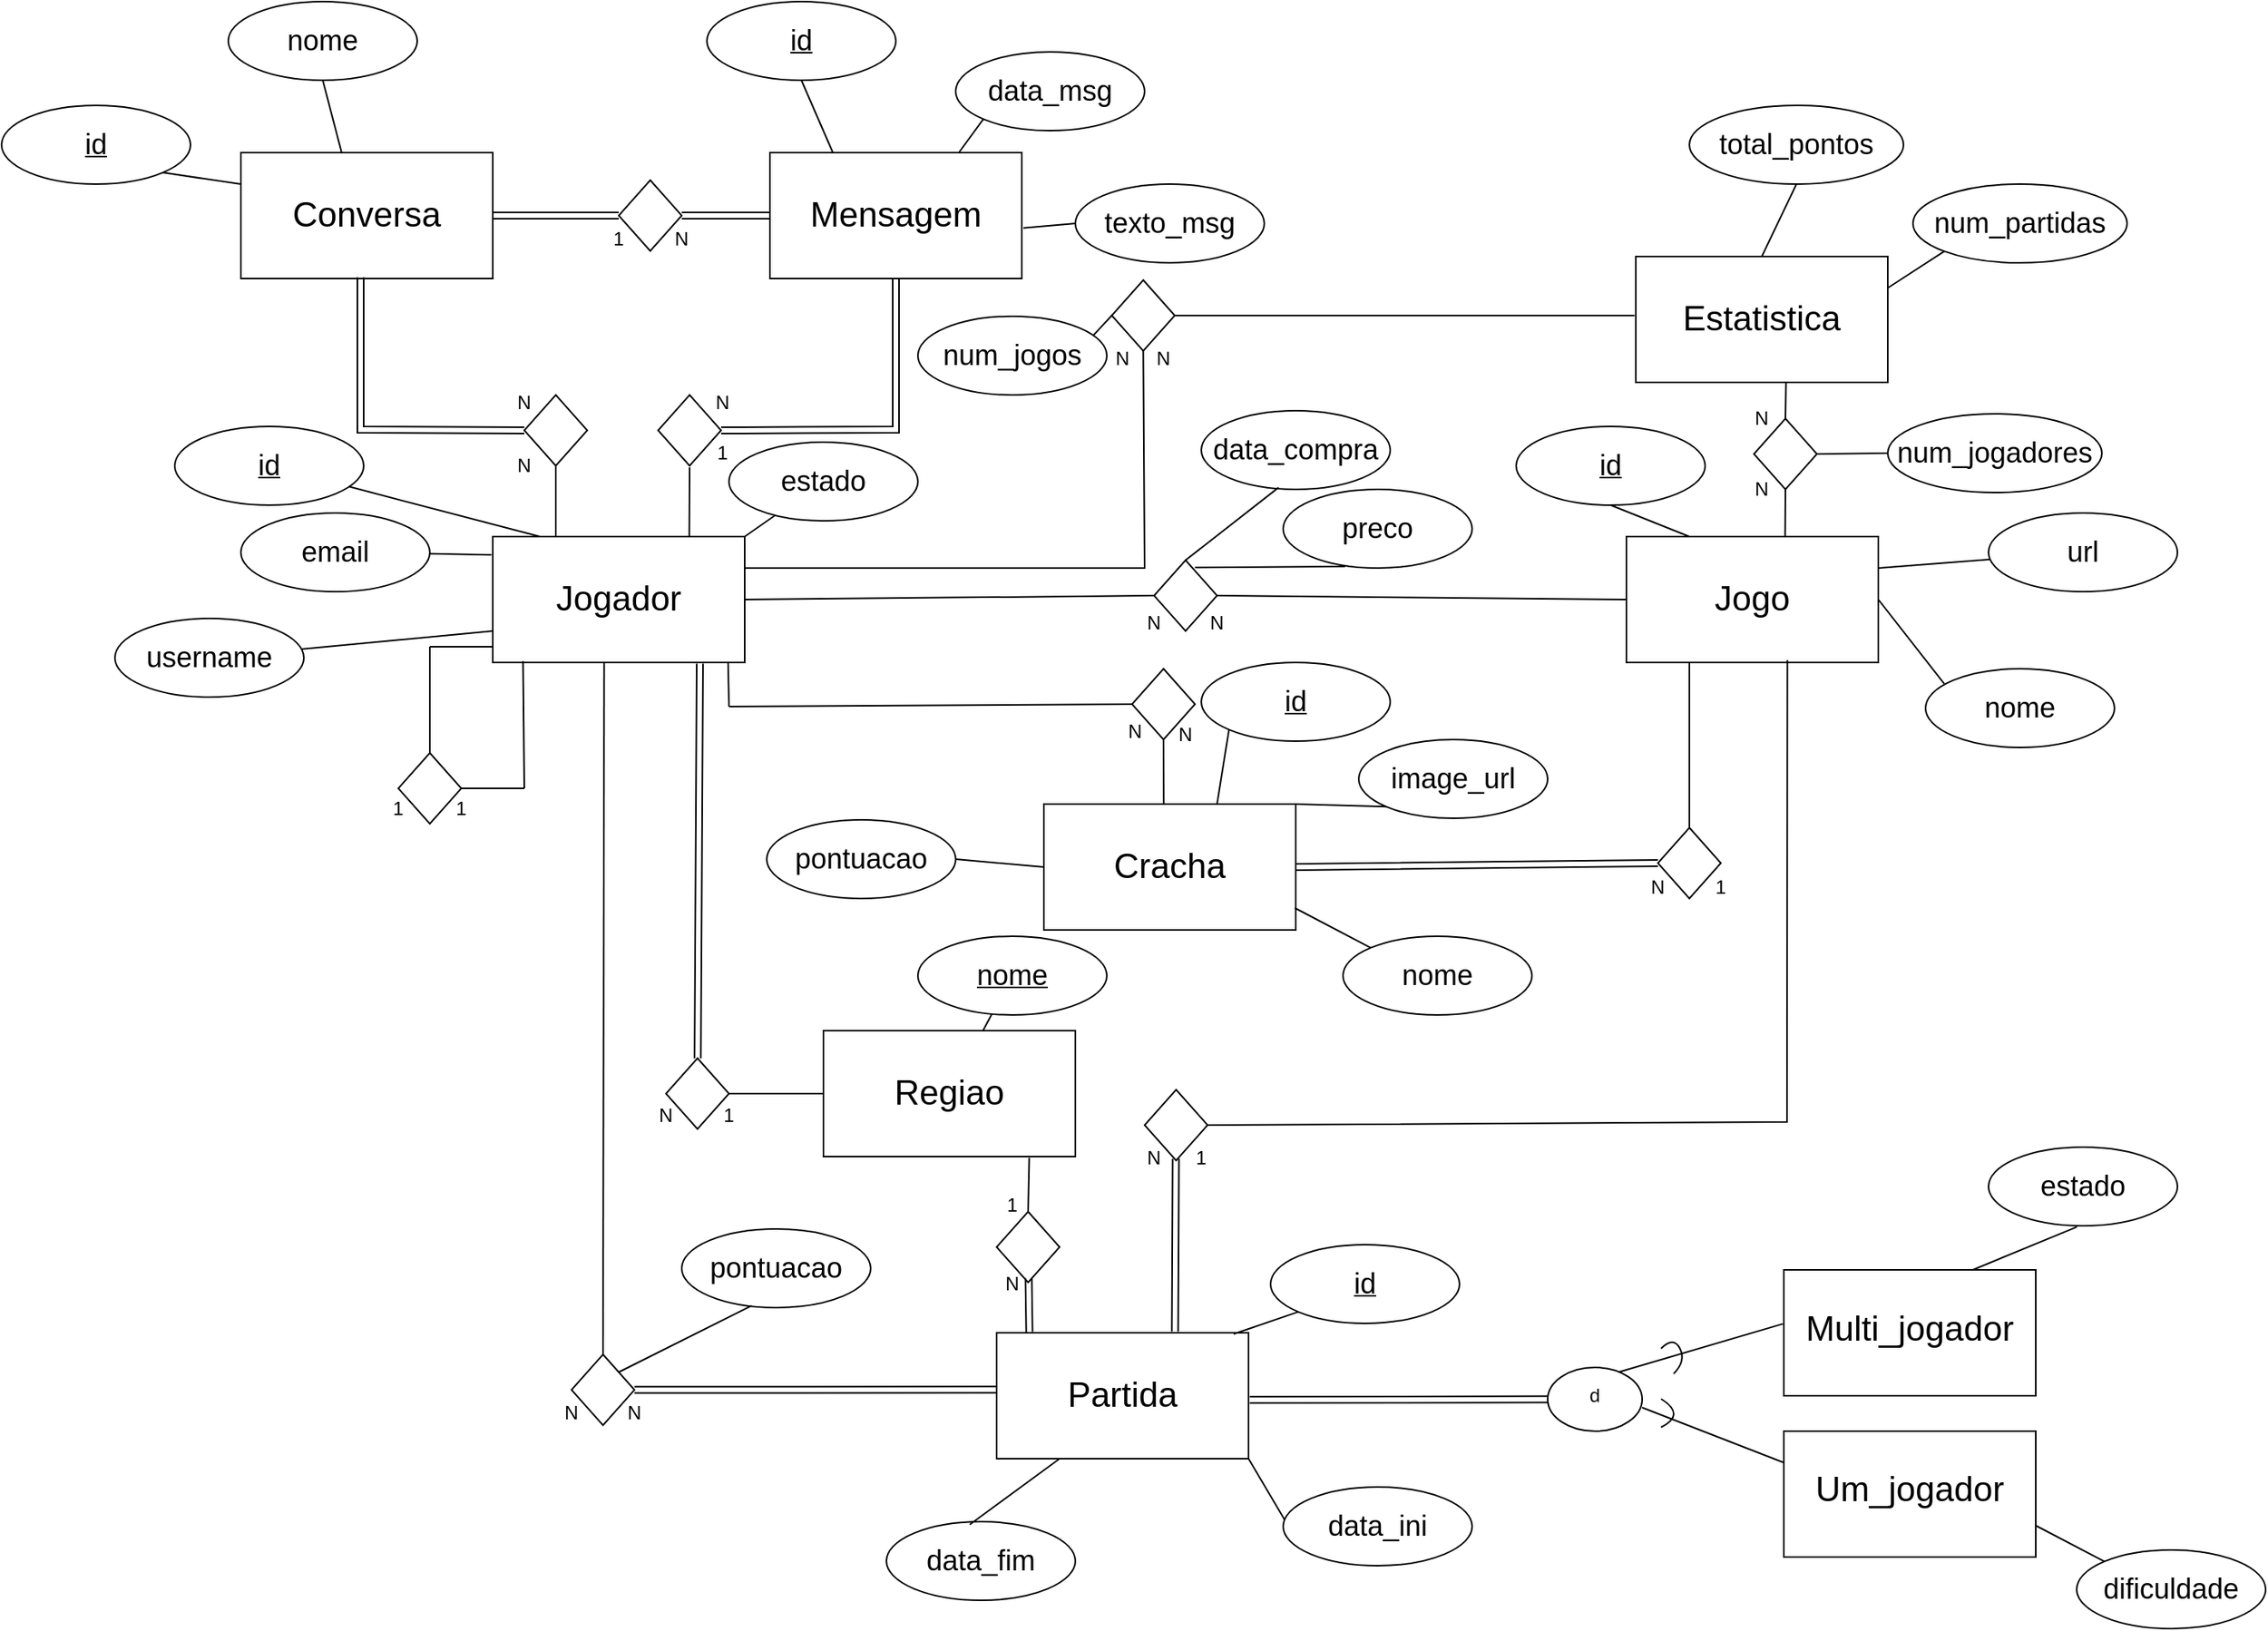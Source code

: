 <mxfile version="21.2.4" type="device">
  <diagram id="R2lEEEUBdFMjLlhIrx00" name="Page-1">
    <mxGraphModel dx="1050" dy="483" grid="1" gridSize="8" guides="1" tooltips="1" connect="1" arrows="1" fold="1" page="1" pageScale="1" pageWidth="4681" pageHeight="3300" math="0" shadow="0" extFonts="Permanent Marker^https://fonts.googleapis.com/css?family=Permanent+Marker">
      <root>
        <mxCell id="0" />
        <mxCell id="1" parent="0" />
        <mxCell id="nNDHWYNQJszgNGWnwx3n-1" value="" style="rounded=0;whiteSpace=wrap;html=1;" parent="1" vertex="1">
          <mxGeometry x="426" y="460" width="160" height="80" as="geometry" />
        </mxCell>
        <mxCell id="nNDHWYNQJszgNGWnwx3n-2" value="&lt;font style=&quot;font-size: 22px;&quot;&gt;Jogador&lt;/font&gt;" style="text;html=1;strokeColor=none;fillColor=none;align=center;verticalAlign=middle;whiteSpace=wrap;rounded=0;" parent="1" vertex="1">
          <mxGeometry x="466" y="480" width="80" height="40" as="geometry" />
        </mxCell>
        <mxCell id="nNDHWYNQJszgNGWnwx3n-3" value="&lt;u&gt;&lt;font style=&quot;font-size: 18px;&quot;&gt;id&lt;/font&gt;&lt;/u&gt;" style="ellipse;whiteSpace=wrap;html=1;" parent="1" vertex="1">
          <mxGeometry x="224" y="390" width="120" height="50" as="geometry" />
        </mxCell>
        <mxCell id="nNDHWYNQJszgNGWnwx3n-4" value="&lt;font style=&quot;font-size: 18px;&quot;&gt;email&lt;/font&gt;" style="ellipse;whiteSpace=wrap;html=1;" parent="1" vertex="1">
          <mxGeometry x="266" y="445" width="120" height="50" as="geometry" />
        </mxCell>
        <mxCell id="nNDHWYNQJszgNGWnwx3n-5" value="&lt;font style=&quot;font-size: 18px;&quot;&gt;username&lt;/font&gt;" style="ellipse;whiteSpace=wrap;html=1;" parent="1" vertex="1">
          <mxGeometry x="186" y="512" width="120" height="50" as="geometry" />
        </mxCell>
        <mxCell id="nNDHWYNQJszgNGWnwx3n-6" value="&lt;span style=&quot;font-size: 18px;&quot;&gt;estado&lt;/span&gt;" style="ellipse;whiteSpace=wrap;html=1;" parent="1" vertex="1">
          <mxGeometry x="576" y="400" width="120" height="50" as="geometry" />
        </mxCell>
        <mxCell id="nNDHWYNQJszgNGWnwx3n-7" value="" style="endArrow=none;html=1;rounded=0;exitX=1;exitY=0;exitDx=0;exitDy=0;" parent="1" source="nNDHWYNQJszgNGWnwx3n-1" target="nNDHWYNQJszgNGWnwx3n-6" edge="1">
          <mxGeometry width="50" height="50" relative="1" as="geometry">
            <mxPoint x="586" y="510" as="sourcePoint" />
            <mxPoint x="636" y="460" as="targetPoint" />
          </mxGeometry>
        </mxCell>
        <mxCell id="nNDHWYNQJszgNGWnwx3n-8" value="" style="endArrow=none;html=1;rounded=0;" parent="1" target="nNDHWYNQJszgNGWnwx3n-3" edge="1">
          <mxGeometry width="50" height="50" relative="1" as="geometry">
            <mxPoint x="456" y="460" as="sourcePoint" />
            <mxPoint x="536" y="420" as="targetPoint" />
          </mxGeometry>
        </mxCell>
        <mxCell id="nNDHWYNQJszgNGWnwx3n-9" value="" style="endArrow=none;html=1;rounded=0;entryX=-0.005;entryY=0.146;entryDx=0;entryDy=0;entryPerimeter=0;" parent="1" source="nNDHWYNQJszgNGWnwx3n-4" target="nNDHWYNQJszgNGWnwx3n-1" edge="1">
          <mxGeometry width="50" height="50" relative="1" as="geometry">
            <mxPoint x="456" y="480" as="sourcePoint" />
            <mxPoint x="506" y="430" as="targetPoint" />
          </mxGeometry>
        </mxCell>
        <mxCell id="nNDHWYNQJszgNGWnwx3n-10" value="" style="endArrow=none;html=1;rounded=0;entryX=0;entryY=0.75;entryDx=0;entryDy=0;" parent="1" source="nNDHWYNQJszgNGWnwx3n-5" target="nNDHWYNQJszgNGWnwx3n-1" edge="1">
          <mxGeometry width="50" height="50" relative="1" as="geometry">
            <mxPoint x="456" y="540" as="sourcePoint" />
            <mxPoint x="506" y="490" as="targetPoint" />
          </mxGeometry>
        </mxCell>
        <mxCell id="nNDHWYNQJszgNGWnwx3n-12" value="" style="rounded=0;whiteSpace=wrap;html=1;" parent="1" vertex="1">
          <mxGeometry x="636" y="774" width="160" height="80" as="geometry" />
        </mxCell>
        <mxCell id="nNDHWYNQJszgNGWnwx3n-13" value="&lt;font style=&quot;font-size: 22px;&quot;&gt;Regiao&lt;/font&gt;" style="text;html=1;strokeColor=none;fillColor=none;align=center;verticalAlign=middle;whiteSpace=wrap;rounded=0;" parent="1" vertex="1">
          <mxGeometry x="676" y="794" width="80" height="40" as="geometry" />
        </mxCell>
        <mxCell id="nNDHWYNQJszgNGWnwx3n-14" value="&lt;u&gt;&lt;font style=&quot;font-size: 18px;&quot;&gt;nome&lt;/font&gt;&lt;/u&gt;" style="ellipse;whiteSpace=wrap;html=1;" parent="1" vertex="1">
          <mxGeometry x="696" y="714" width="120" height="50" as="geometry" />
        </mxCell>
        <mxCell id="nNDHWYNQJszgNGWnwx3n-15" value="" style="endArrow=none;html=1;rounded=0;" parent="1" source="nNDHWYNQJszgNGWnwx3n-12" target="nNDHWYNQJszgNGWnwx3n-14" edge="1">
          <mxGeometry width="50" height="50" relative="1" as="geometry">
            <mxPoint x="596" y="754" as="sourcePoint" />
            <mxPoint x="646" y="704" as="targetPoint" />
          </mxGeometry>
        </mxCell>
        <mxCell id="nNDHWYNQJszgNGWnwx3n-20" value="1" style="text;html=1;strokeColor=none;fillColor=none;align=center;verticalAlign=middle;whiteSpace=wrap;rounded=0;" parent="1" vertex="1">
          <mxGeometry x="336" y="620" width="60" height="25" as="geometry" />
        </mxCell>
        <mxCell id="nNDHWYNQJszgNGWnwx3n-21" value="1" style="text;html=1;strokeColor=none;fillColor=none;align=center;verticalAlign=middle;whiteSpace=wrap;rounded=0;" parent="1" vertex="1">
          <mxGeometry x="376" y="620" width="60" height="25" as="geometry" />
        </mxCell>
        <mxCell id="nNDHWYNQJszgNGWnwx3n-25" value="" style="endArrow=none;html=1;rounded=0;entryX=0.12;entryY=0.989;entryDx=0;entryDy=0;entryPerimeter=0;" parent="1" target="nNDHWYNQJszgNGWnwx3n-1" edge="1">
          <mxGeometry width="50" height="50" relative="1" as="geometry">
            <mxPoint x="446" y="620" as="sourcePoint" />
            <mxPoint x="656" y="590" as="targetPoint" />
          </mxGeometry>
        </mxCell>
        <mxCell id="nNDHWYNQJszgNGWnwx3n-34" value="" style="endArrow=none;html=1;rounded=0;" parent="1" edge="1">
          <mxGeometry width="50" height="50" relative="1" as="geometry">
            <mxPoint x="386" y="530" as="sourcePoint" />
            <mxPoint x="426" y="530" as="targetPoint" />
          </mxGeometry>
        </mxCell>
        <mxCell id="nNDHWYNQJszgNGWnwx3n-35" value="" style="rhombus;whiteSpace=wrap;html=1;" parent="1" vertex="1">
          <mxGeometry x="366" y="597.5" width="40" height="45" as="geometry" />
        </mxCell>
        <mxCell id="nNDHWYNQJszgNGWnwx3n-36" value="" style="endArrow=none;html=1;rounded=0;" parent="1" edge="1">
          <mxGeometry width="50" height="50" relative="1" as="geometry">
            <mxPoint x="406" y="620" as="sourcePoint" />
            <mxPoint x="446" y="620" as="targetPoint" />
          </mxGeometry>
        </mxCell>
        <mxCell id="nNDHWYNQJszgNGWnwx3n-37" value="" style="endArrow=none;html=1;rounded=0;exitX=0.5;exitY=0;exitDx=0;exitDy=0;" parent="1" source="nNDHWYNQJszgNGWnwx3n-35" edge="1">
          <mxGeometry width="50" height="50" relative="1" as="geometry">
            <mxPoint x="406" y="620" as="sourcePoint" />
            <mxPoint x="386" y="530" as="targetPoint" />
          </mxGeometry>
        </mxCell>
        <mxCell id="nNDHWYNQJszgNGWnwx3n-38" value="" style="rhombus;whiteSpace=wrap;html=1;" parent="1" vertex="1">
          <mxGeometry x="536" y="791.5" width="40" height="45" as="geometry" />
        </mxCell>
        <mxCell id="nNDHWYNQJszgNGWnwx3n-40" value="1" style="text;html=1;strokeColor=none;fillColor=none;align=center;verticalAlign=middle;whiteSpace=wrap;rounded=0;" parent="1" vertex="1">
          <mxGeometry x="546" y="815" width="60" height="25" as="geometry" />
        </mxCell>
        <mxCell id="nNDHWYNQJszgNGWnwx3n-41" value="" style="endArrow=none;html=1;rounded=0;entryX=0;entryY=0.5;entryDx=0;entryDy=0;exitX=1;exitY=0.5;exitDx=0;exitDy=0;" parent="1" source="nNDHWYNQJszgNGWnwx3n-38" target="nNDHWYNQJszgNGWnwx3n-12" edge="1">
          <mxGeometry width="50" height="50" relative="1" as="geometry">
            <mxPoint x="526" y="814" as="sourcePoint" />
            <mxPoint x="576" y="764" as="targetPoint" />
          </mxGeometry>
        </mxCell>
        <mxCell id="nNDHWYNQJszgNGWnwx3n-42" value="" style="rounded=0;whiteSpace=wrap;html=1;" parent="1" vertex="1">
          <mxGeometry x="1146" y="460" width="160" height="80" as="geometry" />
        </mxCell>
        <mxCell id="nNDHWYNQJszgNGWnwx3n-43" value="&lt;font style=&quot;font-size: 22px;&quot;&gt;Jogo&lt;/font&gt;" style="text;html=1;strokeColor=none;fillColor=none;align=center;verticalAlign=middle;whiteSpace=wrap;rounded=0;" parent="1" vertex="1">
          <mxGeometry x="1186" y="480" width="80" height="40" as="geometry" />
        </mxCell>
        <mxCell id="nNDHWYNQJszgNGWnwx3n-44" value="" style="rhombus;whiteSpace=wrap;html=1;" parent="1" vertex="1">
          <mxGeometry x="846" y="475" width="40" height="45" as="geometry" />
        </mxCell>
        <mxCell id="nNDHWYNQJszgNGWnwx3n-45" value="" style="endArrow=none;html=1;rounded=0;exitX=1;exitY=0.5;exitDx=0;exitDy=0;entryX=0;entryY=0.5;entryDx=0;entryDy=0;" parent="1" source="nNDHWYNQJszgNGWnwx3n-1" target="nNDHWYNQJszgNGWnwx3n-44" edge="1">
          <mxGeometry width="50" height="50" relative="1" as="geometry">
            <mxPoint x="886" y="560" as="sourcePoint" />
            <mxPoint x="936" y="510" as="targetPoint" />
          </mxGeometry>
        </mxCell>
        <mxCell id="nNDHWYNQJszgNGWnwx3n-46" value="" style="endArrow=none;html=1;rounded=0;entryX=1;entryY=0.5;entryDx=0;entryDy=0;exitX=0;exitY=0.5;exitDx=0;exitDy=0;" parent="1" source="nNDHWYNQJszgNGWnwx3n-42" target="nNDHWYNQJszgNGWnwx3n-44" edge="1">
          <mxGeometry width="50" height="50" relative="1" as="geometry">
            <mxPoint x="886" y="560" as="sourcePoint" />
            <mxPoint x="936" y="510" as="targetPoint" />
          </mxGeometry>
        </mxCell>
        <mxCell id="nNDHWYNQJszgNGWnwx3n-47" value="N" style="text;html=1;strokeColor=none;fillColor=none;align=center;verticalAlign=middle;whiteSpace=wrap;rounded=0;" parent="1" vertex="1">
          <mxGeometry x="816" y="500" width="60" height="30" as="geometry" />
        </mxCell>
        <mxCell id="nNDHWYNQJszgNGWnwx3n-48" value="N" style="text;html=1;strokeColor=none;fillColor=none;align=center;verticalAlign=middle;whiteSpace=wrap;rounded=0;" parent="1" vertex="1">
          <mxGeometry x="856" y="500" width="60" height="30" as="geometry" />
        </mxCell>
        <mxCell id="nNDHWYNQJszgNGWnwx3n-49" value="&lt;u&gt;&lt;font style=&quot;font-size: 18px;&quot;&gt;id&lt;/font&gt;&lt;/u&gt;" style="ellipse;whiteSpace=wrap;html=1;" parent="1" vertex="1">
          <mxGeometry x="1076" y="390" width="120" height="50" as="geometry" />
        </mxCell>
        <mxCell id="nNDHWYNQJszgNGWnwx3n-50" value="&lt;span style=&quot;font-size: 18px;&quot;&gt;url&lt;/span&gt;" style="ellipse;whiteSpace=wrap;html=1;" parent="1" vertex="1">
          <mxGeometry x="1376" y="445" width="120" height="50" as="geometry" />
        </mxCell>
        <mxCell id="nNDHWYNQJszgNGWnwx3n-51" value="&lt;font style=&quot;font-size: 18px;&quot;&gt;nome&lt;/font&gt;" style="ellipse;whiteSpace=wrap;html=1;" parent="1" vertex="1">
          <mxGeometry x="1336" y="544" width="120" height="50" as="geometry" />
        </mxCell>
        <mxCell id="nNDHWYNQJszgNGWnwx3n-53" value="&lt;font style=&quot;font-size: 18px;&quot;&gt;image_url&lt;/font&gt;" style="ellipse;whiteSpace=wrap;html=1;" parent="1" vertex="1">
          <mxGeometry x="976" y="589" width="120" height="50" as="geometry" />
        </mxCell>
        <mxCell id="nNDHWYNQJszgNGWnwx3n-54" value="" style="endArrow=none;html=1;rounded=0;entryX=0.5;entryY=1;entryDx=0;entryDy=0;exitX=0.25;exitY=0;exitDx=0;exitDy=0;" parent="1" source="nNDHWYNQJszgNGWnwx3n-42" target="nNDHWYNQJszgNGWnwx3n-49" edge="1">
          <mxGeometry width="50" height="50" relative="1" as="geometry">
            <mxPoint x="1136" y="530" as="sourcePoint" />
            <mxPoint x="1186" y="480" as="targetPoint" />
          </mxGeometry>
        </mxCell>
        <mxCell id="nNDHWYNQJszgNGWnwx3n-55" value="" style="endArrow=none;html=1;rounded=0;exitX=1;exitY=0.25;exitDx=0;exitDy=0;" parent="1" source="nNDHWYNQJszgNGWnwx3n-42" target="nNDHWYNQJszgNGWnwx3n-50" edge="1">
          <mxGeometry width="50" height="50" relative="1" as="geometry">
            <mxPoint x="1306" y="510" as="sourcePoint" />
            <mxPoint x="1296" y="440" as="targetPoint" />
          </mxGeometry>
        </mxCell>
        <mxCell id="nNDHWYNQJszgNGWnwx3n-56" value="" style="endArrow=none;html=1;rounded=0;entryX=0.099;entryY=0.191;entryDx=0;entryDy=0;exitX=1;exitY=0.5;exitDx=0;exitDy=0;entryPerimeter=0;" parent="1" source="nNDHWYNQJszgNGWnwx3n-42" target="nNDHWYNQJszgNGWnwx3n-51" edge="1">
          <mxGeometry width="50" height="50" relative="1" as="geometry">
            <mxPoint x="1306" y="520" as="sourcePoint" />
            <mxPoint x="1356" y="470" as="targetPoint" />
          </mxGeometry>
        </mxCell>
        <mxCell id="nNDHWYNQJszgNGWnwx3n-59" value="" style="rounded=0;whiteSpace=wrap;html=1;" parent="1" vertex="1">
          <mxGeometry x="776" y="630" width="160" height="80" as="geometry" />
        </mxCell>
        <mxCell id="nNDHWYNQJszgNGWnwx3n-60" value="&lt;font style=&quot;font-size: 22px;&quot;&gt;Cracha&lt;/font&gt;" style="text;html=1;strokeColor=none;fillColor=none;align=center;verticalAlign=middle;whiteSpace=wrap;rounded=0;" parent="1" vertex="1">
          <mxGeometry x="816" y="650" width="80" height="40" as="geometry" />
        </mxCell>
        <mxCell id="nNDHWYNQJszgNGWnwx3n-61" value="&lt;u&gt;&lt;font style=&quot;font-size: 18px;&quot;&gt;id&lt;/font&gt;&lt;/u&gt;" style="ellipse;whiteSpace=wrap;html=1;" parent="1" vertex="1">
          <mxGeometry x="876" y="540" width="120" height="50" as="geometry" />
        </mxCell>
        <mxCell id="nNDHWYNQJszgNGWnwx3n-63" value="&lt;font style=&quot;font-size: 18px;&quot;&gt;nome&lt;/font&gt;" style="ellipse;whiteSpace=wrap;html=1;" parent="1" vertex="1">
          <mxGeometry x="966" y="714" width="120" height="50" as="geometry" />
        </mxCell>
        <mxCell id="nNDHWYNQJszgNGWnwx3n-64" value="" style="endArrow=none;html=1;rounded=0;entryX=0;entryY=1;entryDx=0;entryDy=0;" parent="1" target="nNDHWYNQJszgNGWnwx3n-61" edge="1">
          <mxGeometry width="50" height="50" relative="1" as="geometry">
            <mxPoint x="886" y="630" as="sourcePoint" />
            <mxPoint x="936" y="580" as="targetPoint" />
          </mxGeometry>
        </mxCell>
        <mxCell id="nNDHWYNQJszgNGWnwx3n-66" value="" style="endArrow=none;html=1;rounded=0;exitX=0;exitY=0;exitDx=0;exitDy=0;entryX=0.996;entryY=0.825;entryDx=0;entryDy=0;entryPerimeter=0;" parent="1" source="nNDHWYNQJszgNGWnwx3n-63" target="nNDHWYNQJszgNGWnwx3n-59" edge="1">
          <mxGeometry width="50" height="50" relative="1" as="geometry">
            <mxPoint x="916" y="740" as="sourcePoint" />
            <mxPoint x="966" y="690" as="targetPoint" />
          </mxGeometry>
        </mxCell>
        <mxCell id="nNDHWYNQJszgNGWnwx3n-67" value="" style="rhombus;whiteSpace=wrap;html=1;" parent="1" vertex="1">
          <mxGeometry x="832" y="544" width="40" height="45" as="geometry" />
        </mxCell>
        <mxCell id="nNDHWYNQJszgNGWnwx3n-68" value="N" style="text;html=1;strokeColor=none;fillColor=none;align=center;verticalAlign=middle;whiteSpace=wrap;rounded=0;" parent="1" vertex="1">
          <mxGeometry x="836" y="570.5" width="60" height="30" as="geometry" />
        </mxCell>
        <mxCell id="nNDHWYNQJszgNGWnwx3n-73" value="&lt;font style=&quot;font-size: 18px;&quot;&gt;preco&lt;/font&gt;" style="ellipse;whiteSpace=wrap;html=1;" parent="1" vertex="1">
          <mxGeometry x="928" y="430" width="120" height="50" as="geometry" />
        </mxCell>
        <mxCell id="nNDHWYNQJszgNGWnwx3n-75" value="&lt;font style=&quot;font-size: 18px;&quot;&gt;data_compra&lt;/font&gt;" style="ellipse;whiteSpace=wrap;html=1;" parent="1" vertex="1">
          <mxGeometry x="876" y="380" width="120" height="50" as="geometry" />
        </mxCell>
        <mxCell id="nNDHWYNQJszgNGWnwx3n-79" value="" style="rhombus;whiteSpace=wrap;html=1;" parent="1" vertex="1">
          <mxGeometry x="1166" y="645" width="40" height="45" as="geometry" />
        </mxCell>
        <mxCell id="nNDHWYNQJszgNGWnwx3n-83" value="" style="rounded=0;whiteSpace=wrap;html=1;" parent="1" vertex="1">
          <mxGeometry x="746" y="966" width="160" height="80" as="geometry" />
        </mxCell>
        <mxCell id="nNDHWYNQJszgNGWnwx3n-84" value="&lt;font style=&quot;font-size: 22px;&quot;&gt;Partida&lt;/font&gt;" style="text;html=1;strokeColor=none;fillColor=none;align=center;verticalAlign=middle;whiteSpace=wrap;rounded=0;" parent="1" vertex="1">
          <mxGeometry x="786" y="986" width="80" height="40" as="geometry" />
        </mxCell>
        <mxCell id="nNDHWYNQJszgNGWnwx3n-85" value="" style="rhombus;whiteSpace=wrap;html=1;" parent="1" vertex="1">
          <mxGeometry x="840" y="811.5" width="40" height="45" as="geometry" />
        </mxCell>
        <mxCell id="nNDHWYNQJszgNGWnwx3n-88" value="" style="shape=link;html=1;rounded=0;entryX=0.495;entryY=0.974;entryDx=0;entryDy=0;entryPerimeter=0;exitX=0.708;exitY=-0.009;exitDx=0;exitDy=0;exitPerimeter=0;" parent="1" source="nNDHWYNQJszgNGWnwx3n-83" target="nNDHWYNQJszgNGWnwx3n-85" edge="1">
          <mxGeometry width="100" relative="1" as="geometry">
            <mxPoint x="860" y="960" as="sourcePoint" />
            <mxPoint x="932" y="936" as="targetPoint" />
          </mxGeometry>
        </mxCell>
        <mxCell id="nNDHWYNQJszgNGWnwx3n-89" value="N" style="text;html=1;strokeColor=none;fillColor=none;align=center;verticalAlign=middle;whiteSpace=wrap;rounded=0;" parent="1" vertex="1">
          <mxGeometry x="816" y="840" width="60" height="30" as="geometry" />
        </mxCell>
        <mxCell id="nNDHWYNQJszgNGWnwx3n-91" value="1" style="text;html=1;strokeColor=none;fillColor=none;align=center;verticalAlign=middle;whiteSpace=wrap;rounded=0;" parent="1" vertex="1">
          <mxGeometry x="846" y="840" width="60" height="30" as="geometry" />
        </mxCell>
        <mxCell id="nNDHWYNQJszgNGWnwx3n-92" value="1" style="text;html=1;strokeColor=none;fillColor=none;align=center;verticalAlign=middle;whiteSpace=wrap;rounded=0;" parent="1" vertex="1">
          <mxGeometry x="1176" y="667.5" width="60" height="30" as="geometry" />
        </mxCell>
        <mxCell id="nNDHWYNQJszgNGWnwx3n-93" value="N" style="text;html=1;strokeColor=none;fillColor=none;align=center;verticalAlign=middle;whiteSpace=wrap;rounded=0;" parent="1" vertex="1">
          <mxGeometry x="1136" y="667.5" width="60" height="30" as="geometry" />
        </mxCell>
        <mxCell id="nNDHWYNQJszgNGWnwx3n-94" value="" style="rhombus;whiteSpace=wrap;html=1;" parent="1" vertex="1">
          <mxGeometry x="476" y="979.75" width="40" height="45" as="geometry" />
        </mxCell>
        <mxCell id="nNDHWYNQJszgNGWnwx3n-95" value="N" style="text;html=1;strokeColor=none;fillColor=none;align=center;verticalAlign=middle;whiteSpace=wrap;rounded=0;" parent="1" vertex="1">
          <mxGeometry x="446" y="1002.25" width="60" height="30" as="geometry" />
        </mxCell>
        <mxCell id="nNDHWYNQJszgNGWnwx3n-100" value="" style="endArrow=none;html=1;rounded=0;entryX=0.442;entryY=1.003;entryDx=0;entryDy=0;entryPerimeter=0;exitX=0.5;exitY=0;exitDx=0;exitDy=0;" parent="1" source="nNDHWYNQJszgNGWnwx3n-94" target="nNDHWYNQJszgNGWnwx3n-1" edge="1">
          <mxGeometry width="50" height="50" relative="1" as="geometry">
            <mxPoint x="496" y="960" as="sourcePoint" />
            <mxPoint x="496" y="544" as="targetPoint" />
          </mxGeometry>
        </mxCell>
        <mxCell id="nNDHWYNQJszgNGWnwx3n-101" value="N" style="text;html=1;strokeColor=none;fillColor=none;align=center;verticalAlign=middle;whiteSpace=wrap;rounded=0;" parent="1" vertex="1">
          <mxGeometry x="486" y="1002.25" width="60" height="30" as="geometry" />
        </mxCell>
        <mxCell id="nNDHWYNQJszgNGWnwx3n-102" value="&lt;font style=&quot;font-size: 18px;&quot;&gt;pontuacao&lt;/font&gt;" style="ellipse;whiteSpace=wrap;html=1;" parent="1" vertex="1">
          <mxGeometry x="546" y="900" width="120" height="50" as="geometry" />
        </mxCell>
        <mxCell id="nNDHWYNQJszgNGWnwx3n-105" value="&lt;u&gt;&lt;font style=&quot;font-size: 18px;&quot;&gt;id&lt;/font&gt;&lt;/u&gt;" style="ellipse;whiteSpace=wrap;html=1;" parent="1" vertex="1">
          <mxGeometry x="920" y="910" width="120" height="50" as="geometry" />
        </mxCell>
        <mxCell id="nNDHWYNQJszgNGWnwx3n-107" value="&lt;font style=&quot;font-size: 18px;&quot;&gt;data_ini&lt;/font&gt;" style="ellipse;whiteSpace=wrap;html=1;" parent="1" vertex="1">
          <mxGeometry x="928" y="1064" width="120" height="50" as="geometry" />
        </mxCell>
        <mxCell id="nNDHWYNQJszgNGWnwx3n-108" value="&lt;font style=&quot;font-size: 18px;&quot;&gt;data_fim&lt;/font&gt;" style="ellipse;whiteSpace=wrap;html=1;" parent="1" vertex="1">
          <mxGeometry x="676" y="1086" width="120" height="50" as="geometry" />
        </mxCell>
        <mxCell id="nNDHWYNQJszgNGWnwx3n-115" value="" style="endArrow=none;html=1;rounded=0;entryX=0.934;entryY=0.995;entryDx=0;entryDy=0;entryPerimeter=0;" parent="1" target="nNDHWYNQJszgNGWnwx3n-1" edge="1">
          <mxGeometry width="50" height="50" relative="1" as="geometry">
            <mxPoint x="576" y="568" as="sourcePoint" />
            <mxPoint x="786" y="664" as="targetPoint" />
          </mxGeometry>
        </mxCell>
        <mxCell id="nNDHWYNQJszgNGWnwx3n-116" value="" style="endArrow=none;html=1;rounded=0;entryX=0;entryY=0.5;entryDx=0;entryDy=0;" parent="1" target="nNDHWYNQJszgNGWnwx3n-67" edge="1">
          <mxGeometry width="50" height="50" relative="1" as="geometry">
            <mxPoint x="576" y="568" as="sourcePoint" />
            <mxPoint x="656" y="544" as="targetPoint" />
          </mxGeometry>
        </mxCell>
        <mxCell id="nNDHWYNQJszgNGWnwx3n-120" value="" style="endArrow=none;html=1;rounded=0;entryX=0.5;entryY=0;entryDx=0;entryDy=0;exitX=0.409;exitY=0.976;exitDx=0;exitDy=0;exitPerimeter=0;" parent="1" source="nNDHWYNQJszgNGWnwx3n-75" target="nNDHWYNQJszgNGWnwx3n-44" edge="1">
          <mxGeometry width="50" height="50" relative="1" as="geometry">
            <mxPoint x="912" y="360" as="sourcePoint" />
            <mxPoint x="696" y="597.5" as="targetPoint" />
          </mxGeometry>
        </mxCell>
        <mxCell id="nNDHWYNQJszgNGWnwx3n-122" value="" style="endArrow=none;html=1;rounded=0;exitX=0.328;exitY=0.981;exitDx=0;exitDy=0;entryX=0.651;entryY=0.104;entryDx=0;entryDy=0;entryPerimeter=0;exitPerimeter=0;" parent="1" source="nNDHWYNQJszgNGWnwx3n-73" target="nNDHWYNQJszgNGWnwx3n-44" edge="1">
          <mxGeometry width="50" height="50" relative="1" as="geometry">
            <mxPoint x="720" y="626" as="sourcePoint" />
            <mxPoint x="888" y="464" as="targetPoint" />
          </mxGeometry>
        </mxCell>
        <mxCell id="nNDHWYNQJszgNGWnwx3n-123" value="N" style="text;html=1;strokeColor=none;fillColor=none;align=center;verticalAlign=middle;whiteSpace=wrap;rounded=0;" parent="1" vertex="1">
          <mxGeometry x="802" y="570.5" width="64" height="27" as="geometry" />
        </mxCell>
        <mxCell id="nNDHWYNQJszgNGWnwx3n-124" value="N" style="text;html=1;strokeColor=none;fillColor=none;align=center;verticalAlign=middle;whiteSpace=wrap;rounded=0;" parent="1" vertex="1">
          <mxGeometry x="506" y="815" width="60" height="25" as="geometry" />
        </mxCell>
        <mxCell id="nNDHWYNQJszgNGWnwx3n-127" value="" style="shape=link;html=1;rounded=0;exitX=0.822;exitY=1.009;exitDx=0;exitDy=0;exitPerimeter=0;" parent="1" source="nNDHWYNQJszgNGWnwx3n-1" target="nNDHWYNQJszgNGWnwx3n-38" edge="1">
          <mxGeometry width="100" relative="1" as="geometry">
            <mxPoint x="568" y="712" as="sourcePoint" />
            <mxPoint x="668" y="712" as="targetPoint" />
          </mxGeometry>
        </mxCell>
        <mxCell id="nNDHWYNQJszgNGWnwx3n-131" value="" style="rhombus;whiteSpace=wrap;html=1;" parent="1" vertex="1">
          <mxGeometry x="746" y="889" width="40" height="45" as="geometry" />
        </mxCell>
        <mxCell id="nNDHWYNQJszgNGWnwx3n-132" value="" style="endArrow=none;html=1;rounded=0;exitX=0.5;exitY=0;exitDx=0;exitDy=0;entryX=0.817;entryY=1.01;entryDx=0;entryDy=0;entryPerimeter=0;" parent="1" source="nNDHWYNQJszgNGWnwx3n-131" target="nNDHWYNQJszgNGWnwx3n-12" edge="1">
          <mxGeometry width="50" height="50" relative="1" as="geometry">
            <mxPoint x="776" y="858" as="sourcePoint" />
            <mxPoint x="768" y="856" as="targetPoint" />
          </mxGeometry>
        </mxCell>
        <mxCell id="nNDHWYNQJszgNGWnwx3n-134" value="" style="shape=link;html=1;rounded=0;exitX=0.13;exitY=-0.007;exitDx=0;exitDy=0;exitPerimeter=0;entryX=0.508;entryY=0.942;entryDx=0;entryDy=0;entryPerimeter=0;" parent="1" source="nNDHWYNQJszgNGWnwx3n-83" target="nNDHWYNQJszgNGWnwx3n-131" edge="1">
          <mxGeometry width="100" relative="1" as="geometry">
            <mxPoint x="768" y="920" as="sourcePoint" />
            <mxPoint x="868" y="920" as="targetPoint" />
          </mxGeometry>
        </mxCell>
        <mxCell id="nNDHWYNQJszgNGWnwx3n-135" value="N" style="text;html=1;strokeColor=none;fillColor=none;align=center;verticalAlign=middle;whiteSpace=wrap;rounded=0;" parent="1" vertex="1">
          <mxGeometry x="726" y="920" width="60" height="30" as="geometry" />
        </mxCell>
        <mxCell id="nNDHWYNQJszgNGWnwx3n-136" value="1" style="text;html=1;strokeColor=none;fillColor=none;align=center;verticalAlign=middle;whiteSpace=wrap;rounded=0;" parent="1" vertex="1">
          <mxGeometry x="726" y="870" width="60" height="30" as="geometry" />
        </mxCell>
        <mxCell id="nNDHWYNQJszgNGWnwx3n-137" value="" style="endArrow=none;html=1;rounded=0;entryX=0;entryY=1;entryDx=0;entryDy=0;exitX=0.941;exitY=0.009;exitDx=0;exitDy=0;exitPerimeter=0;" parent="1" source="nNDHWYNQJszgNGWnwx3n-83" target="nNDHWYNQJszgNGWnwx3n-105" edge="1">
          <mxGeometry width="50" height="50" relative="1" as="geometry">
            <mxPoint x="784" y="978" as="sourcePoint" />
            <mxPoint x="834" y="928" as="targetPoint" />
          </mxGeometry>
        </mxCell>
        <mxCell id="nNDHWYNQJszgNGWnwx3n-139" value="" style="endArrow=none;html=1;rounded=0;exitX=1;exitY=1;exitDx=0;exitDy=0;entryX=0.008;entryY=0.417;entryDx=0;entryDy=0;entryPerimeter=0;" parent="1" source="nNDHWYNQJszgNGWnwx3n-83" target="nNDHWYNQJszgNGWnwx3n-107" edge="1">
          <mxGeometry width="50" height="50" relative="1" as="geometry">
            <mxPoint x="944" y="1010" as="sourcePoint" />
            <mxPoint x="994" y="960" as="targetPoint" />
          </mxGeometry>
        </mxCell>
        <mxCell id="nNDHWYNQJszgNGWnwx3n-140" value="" style="endArrow=none;html=1;rounded=0;exitX=0.25;exitY=1;exitDx=0;exitDy=0;entryX=0.441;entryY=0.037;entryDx=0;entryDy=0;entryPerimeter=0;" parent="1" source="nNDHWYNQJszgNGWnwx3n-83" target="nNDHWYNQJszgNGWnwx3n-108" edge="1">
          <mxGeometry width="50" height="50" relative="1" as="geometry">
            <mxPoint x="920" y="1066" as="sourcePoint" />
            <mxPoint x="970" y="1016" as="targetPoint" />
          </mxGeometry>
        </mxCell>
        <mxCell id="nNDHWYNQJszgNGWnwx3n-142" value="" style="ellipse;whiteSpace=wrap;html=1;" parent="1" vertex="1">
          <mxGeometry x="1096" y="988" width="60" height="40.5" as="geometry" />
        </mxCell>
        <mxCell id="nNDHWYNQJszgNGWnwx3n-143" value="" style="shape=link;html=1;rounded=0;exitX=1.005;exitY=0.533;exitDx=0;exitDy=0;exitPerimeter=0;entryX=0;entryY=0.5;entryDx=0;entryDy=0;" parent="1" source="nNDHWYNQJszgNGWnwx3n-83" target="nNDHWYNQJszgNGWnwx3n-142" edge="1">
          <mxGeometry width="100" relative="1" as="geometry">
            <mxPoint x="920" y="1008" as="sourcePoint" />
            <mxPoint x="1020" y="1008" as="targetPoint" />
          </mxGeometry>
        </mxCell>
        <mxCell id="nNDHWYNQJszgNGWnwx3n-144" value="d" style="text;html=1;strokeColor=none;fillColor=none;align=center;verticalAlign=middle;whiteSpace=wrap;rounded=0;" parent="1" vertex="1">
          <mxGeometry x="1096" y="991" width="60" height="30" as="geometry" />
        </mxCell>
        <mxCell id="nNDHWYNQJszgNGWnwx3n-146" value="" style="endArrow=none;html=1;rounded=0;exitX=1;exitY=0.75;exitDx=0;exitDy=0;entryX=0;entryY=0.25;entryDx=0;entryDy=0;" parent="1" source="nNDHWYNQJszgNGWnwx3n-144" target="nNDHWYNQJszgNGWnwx3n-163" edge="1">
          <mxGeometry width="50" height="50" relative="1" as="geometry">
            <mxPoint x="1080" y="978" as="sourcePoint" />
            <mxPoint x="1224" y="1040" as="targetPoint" />
          </mxGeometry>
        </mxCell>
        <mxCell id="nNDHWYNQJszgNGWnwx3n-150" value="" style="endArrow=none;html=1;rounded=0;exitX=0.75;exitY=0;exitDx=0;exitDy=0;entryX=-0.004;entryY=0.429;entryDx=0;entryDy=0;entryPerimeter=0;" parent="1" source="nNDHWYNQJszgNGWnwx3n-144" target="nNDHWYNQJszgNGWnwx3n-160" edge="1">
          <mxGeometry width="50" height="50" relative="1" as="geometry">
            <mxPoint x="1141" y="991" as="sourcePoint" />
            <mxPoint x="1224" y="968" as="targetPoint" />
          </mxGeometry>
        </mxCell>
        <mxCell id="nNDHWYNQJszgNGWnwx3n-156" value="" style="curved=1;endArrow=none;html=1;rounded=0;endFill=0;" parent="1" edge="1">
          <mxGeometry width="50" height="50" relative="1" as="geometry">
            <mxPoint x="1176" y="992" as="sourcePoint" />
            <mxPoint x="1168" y="976" as="targetPoint" />
            <Array as="points">
              <mxPoint x="1184" y="984" />
              <mxPoint x="1176" y="968" />
            </Array>
          </mxGeometry>
        </mxCell>
        <mxCell id="nNDHWYNQJszgNGWnwx3n-157" value="" style="curved=1;endArrow=none;html=1;rounded=0;endFill=0;" parent="1" edge="1">
          <mxGeometry width="50" height="50" relative="1" as="geometry">
            <mxPoint x="1168" y="1026" as="sourcePoint" />
            <mxPoint x="1168" y="1008" as="targetPoint" />
            <Array as="points">
              <mxPoint x="1184" y="1018" />
            </Array>
          </mxGeometry>
        </mxCell>
        <mxCell id="nNDHWYNQJszgNGWnwx3n-160" value="" style="rounded=0;whiteSpace=wrap;html=1;" parent="1" vertex="1">
          <mxGeometry x="1246" y="926" width="160" height="80" as="geometry" />
        </mxCell>
        <mxCell id="nNDHWYNQJszgNGWnwx3n-161" value="&lt;font style=&quot;font-size: 22px;&quot;&gt;Multi_jogador&lt;/font&gt;" style="text;html=1;strokeColor=none;fillColor=none;align=center;verticalAlign=middle;whiteSpace=wrap;rounded=0;" parent="1" vertex="1">
          <mxGeometry x="1286" y="943.5" width="80" height="40" as="geometry" />
        </mxCell>
        <mxCell id="nNDHWYNQJszgNGWnwx3n-163" value="" style="rounded=0;whiteSpace=wrap;html=1;" parent="1" vertex="1">
          <mxGeometry x="1246" y="1028.5" width="160" height="80" as="geometry" />
        </mxCell>
        <mxCell id="nNDHWYNQJszgNGWnwx3n-164" value="&lt;font style=&quot;font-size: 22px;&quot;&gt;Um_jogador&lt;/font&gt;" style="text;html=1;strokeColor=none;fillColor=none;align=center;verticalAlign=middle;whiteSpace=wrap;rounded=0;" parent="1" vertex="1">
          <mxGeometry x="1286" y="1046" width="80" height="40" as="geometry" />
        </mxCell>
        <mxCell id="nNDHWYNQJszgNGWnwx3n-167" value="&lt;font style=&quot;font-size: 18px;&quot;&gt;estado&lt;/font&gt;" style="ellipse;whiteSpace=wrap;html=1;" parent="1" vertex="1">
          <mxGeometry x="1376" y="848" width="120" height="50" as="geometry" />
        </mxCell>
        <mxCell id="nNDHWYNQJszgNGWnwx3n-168" value="" style="endArrow=none;html=1;rounded=0;exitX=0.75;exitY=0;exitDx=0;exitDy=0;entryX=0.468;entryY=1.013;entryDx=0;entryDy=0;entryPerimeter=0;" parent="1" source="nNDHWYNQJszgNGWnwx3n-160" target="nNDHWYNQJszgNGWnwx3n-167" edge="1">
          <mxGeometry width="50" height="50" relative="1" as="geometry">
            <mxPoint x="1416" y="946" as="sourcePoint" />
            <mxPoint x="1466" y="896" as="targetPoint" />
          </mxGeometry>
        </mxCell>
        <mxCell id="nNDHWYNQJszgNGWnwx3n-169" value="&lt;font style=&quot;font-size: 18px;&quot;&gt;dificuldade&lt;/font&gt;" style="ellipse;whiteSpace=wrap;html=1;" parent="1" vertex="1">
          <mxGeometry x="1432" y="1104" width="120" height="50" as="geometry" />
        </mxCell>
        <mxCell id="nNDHWYNQJszgNGWnwx3n-170" value="" style="endArrow=none;html=1;rounded=0;exitX=1;exitY=0.75;exitDx=0;exitDy=0;entryX=0;entryY=0;entryDx=0;entryDy=0;" parent="1" source="nNDHWYNQJszgNGWnwx3n-163" target="nNDHWYNQJszgNGWnwx3n-169" edge="1">
          <mxGeometry width="50" height="50" relative="1" as="geometry">
            <mxPoint x="1288" y="954" as="sourcePoint" />
            <mxPoint x="1338" y="904" as="targetPoint" />
          </mxGeometry>
        </mxCell>
        <mxCell id="nNDHWYNQJszgNGWnwx3n-171" value="" style="rhombus;whiteSpace=wrap;html=1;" parent="1" vertex="1">
          <mxGeometry x="819.14" y="297" width="40" height="45" as="geometry" />
        </mxCell>
        <mxCell id="nNDHWYNQJszgNGWnwx3n-172" value="N" style="text;html=1;strokeColor=none;fillColor=none;align=center;verticalAlign=middle;whiteSpace=wrap;rounded=0;" parent="1" vertex="1">
          <mxGeometry x="822" y="332" width="60" height="30" as="geometry" />
        </mxCell>
        <mxCell id="nNDHWYNQJszgNGWnwx3n-175" value="N" style="text;html=1;strokeColor=none;fillColor=none;align=center;verticalAlign=middle;whiteSpace=wrap;rounded=0;" parent="1" vertex="1">
          <mxGeometry x="796" y="332" width="60" height="30" as="geometry" />
        </mxCell>
        <mxCell id="nNDHWYNQJszgNGWnwx3n-177" value="&lt;font style=&quot;font-size: 18px;&quot;&gt;num_jogos&lt;/font&gt;" style="ellipse;whiteSpace=wrap;html=1;" parent="1" vertex="1">
          <mxGeometry x="696" y="320" width="120" height="50" as="geometry" />
        </mxCell>
        <mxCell id="nNDHWYNQJszgNGWnwx3n-178" value="" style="endArrow=none;html=1;rounded=0;entryX=0;entryY=0.5;entryDx=0;entryDy=0;exitX=0.927;exitY=0.246;exitDx=0;exitDy=0;exitPerimeter=0;" parent="1" source="nNDHWYNQJszgNGWnwx3n-177" target="nNDHWYNQJszgNGWnwx3n-171" edge="1">
          <mxGeometry width="50" height="50" relative="1" as="geometry">
            <mxPoint x="812.86" y="331.1" as="sourcePoint" />
            <mxPoint x="909.14" y="322.5" as="targetPoint" />
          </mxGeometry>
        </mxCell>
        <mxCell id="nNDHWYNQJszgNGWnwx3n-180" value="" style="rounded=0;whiteSpace=wrap;html=1;" parent="1" vertex="1">
          <mxGeometry x="266" y="216" width="160" height="80" as="geometry" />
        </mxCell>
        <mxCell id="nNDHWYNQJszgNGWnwx3n-181" value="&lt;font style=&quot;font-size: 22px;&quot;&gt;Conversa&lt;/font&gt;" style="text;html=1;strokeColor=none;fillColor=none;align=center;verticalAlign=middle;whiteSpace=wrap;rounded=0;" parent="1" vertex="1">
          <mxGeometry x="306" y="236" width="80" height="40" as="geometry" />
        </mxCell>
        <mxCell id="nNDHWYNQJszgNGWnwx3n-183" value="" style="rhombus;whiteSpace=wrap;html=1;" parent="1" vertex="1">
          <mxGeometry x="446" y="370" width="40" height="45" as="geometry" />
        </mxCell>
        <mxCell id="nNDHWYNQJszgNGWnwx3n-184" value="N" style="text;html=1;strokeColor=none;fillColor=none;align=center;verticalAlign=middle;whiteSpace=wrap;rounded=0;" parent="1" vertex="1">
          <mxGeometry x="416" y="400" width="60" height="30" as="geometry" />
        </mxCell>
        <mxCell id="nNDHWYNQJszgNGWnwx3n-185" value="N" style="text;html=1;strokeColor=none;fillColor=none;align=center;verticalAlign=middle;whiteSpace=wrap;rounded=0;" parent="1" vertex="1">
          <mxGeometry x="416" y="360" width="60" height="30" as="geometry" />
        </mxCell>
        <mxCell id="nNDHWYNQJszgNGWnwx3n-189" value="" style="endArrow=none;html=1;rounded=0;entryX=0.5;entryY=1;entryDx=0;entryDy=0;exitX=0.25;exitY=0;exitDx=0;exitDy=0;" parent="1" source="nNDHWYNQJszgNGWnwx3n-1" target="nNDHWYNQJszgNGWnwx3n-183" edge="1">
          <mxGeometry width="50" height="50" relative="1" as="geometry">
            <mxPoint x="504" y="474" as="sourcePoint" />
            <mxPoint x="554" y="424" as="targetPoint" />
          </mxGeometry>
        </mxCell>
        <mxCell id="nNDHWYNQJszgNGWnwx3n-190" value="" style="rounded=0;whiteSpace=wrap;html=1;" parent="1" vertex="1">
          <mxGeometry x="602" y="216" width="160" height="80" as="geometry" />
        </mxCell>
        <mxCell id="nNDHWYNQJszgNGWnwx3n-191" value="&lt;font style=&quot;font-size: 22px;&quot;&gt;Mensagem&lt;/font&gt;" style="text;html=1;strokeColor=none;fillColor=none;align=center;verticalAlign=middle;whiteSpace=wrap;rounded=0;" parent="1" vertex="1">
          <mxGeometry x="642" y="236" width="80" height="40" as="geometry" />
        </mxCell>
        <mxCell id="nNDHWYNQJszgNGWnwx3n-192" value="" style="rhombus;whiteSpace=wrap;html=1;" parent="1" vertex="1">
          <mxGeometry x="506" y="233.5" width="40" height="45" as="geometry" />
        </mxCell>
        <mxCell id="nNDHWYNQJszgNGWnwx3n-202" value="1" style="text;html=1;strokeColor=none;fillColor=none;align=center;verticalAlign=middle;whiteSpace=wrap;rounded=0;" parent="1" vertex="1">
          <mxGeometry x="476" y="256" width="60" height="30" as="geometry" />
        </mxCell>
        <mxCell id="nNDHWYNQJszgNGWnwx3n-203" value="N" style="text;html=1;strokeColor=none;fillColor=none;align=center;verticalAlign=middle;whiteSpace=wrap;rounded=0;" parent="1" vertex="1">
          <mxGeometry x="516" y="256" width="60" height="30" as="geometry" />
        </mxCell>
        <mxCell id="nNDHWYNQJszgNGWnwx3n-205" value="" style="endArrow=none;html=1;rounded=0;exitX=0.78;exitY=0.006;exitDx=0;exitDy=0;exitPerimeter=0;" parent="1" source="nNDHWYNQJszgNGWnwx3n-1" edge="1">
          <mxGeometry width="50" height="50" relative="1" as="geometry">
            <mxPoint x="552" y="456" as="sourcePoint" />
            <mxPoint x="551" y="416" as="targetPoint" />
          </mxGeometry>
        </mxCell>
        <mxCell id="nNDHWYNQJszgNGWnwx3n-206" value="" style="rhombus;whiteSpace=wrap;html=1;" parent="1" vertex="1">
          <mxGeometry x="531" y="370" width="40" height="45" as="geometry" />
        </mxCell>
        <mxCell id="nNDHWYNQJszgNGWnwx3n-207" value="N" style="text;html=1;strokeColor=none;fillColor=none;align=center;verticalAlign=middle;whiteSpace=wrap;rounded=0;" parent="1" vertex="1">
          <mxGeometry x="542" y="360" width="60" height="30" as="geometry" />
        </mxCell>
        <mxCell id="nNDHWYNQJszgNGWnwx3n-217" value="" style="shape=link;html=1;rounded=0;exitX=1;exitY=0.5;exitDx=0;exitDy=0;entryX=0;entryY=0.5;entryDx=0;entryDy=0;" parent="1" source="nNDHWYNQJszgNGWnwx3n-192" target="nNDHWYNQJszgNGWnwx3n-190" edge="1">
          <mxGeometry width="100" relative="1" as="geometry">
            <mxPoint x="568" y="400" as="sourcePoint" />
            <mxPoint x="668" y="400" as="targetPoint" />
          </mxGeometry>
        </mxCell>
        <mxCell id="nNDHWYNQJszgNGWnwx3n-224" value="" style="shape=link;html=1;rounded=0;edgeStyle=orthogonalEdgeStyle;entryX=0.5;entryY=1;entryDx=0;entryDy=0;exitX=1;exitY=0.5;exitDx=0;exitDy=0;" parent="1" source="nNDHWYNQJszgNGWnwx3n-206" target="nNDHWYNQJszgNGWnwx3n-190" edge="1">
          <mxGeometry width="100" relative="1" as="geometry">
            <mxPoint x="576" y="392" as="sourcePoint" />
            <mxPoint x="684" y="360" as="targetPoint" />
            <Array as="points">
              <mxPoint x="584" y="392" />
              <mxPoint x="682" y="392" />
            </Array>
          </mxGeometry>
        </mxCell>
        <mxCell id="nNDHWYNQJszgNGWnwx3n-225" value="1" style="text;html=1;strokeColor=none;fillColor=none;align=center;verticalAlign=middle;whiteSpace=wrap;rounded=0;" parent="1" vertex="1">
          <mxGeometry x="542" y="392" width="60" height="30" as="geometry" />
        </mxCell>
        <mxCell id="nNDHWYNQJszgNGWnwx3n-226" value="&lt;u&gt;&lt;font style=&quot;font-size: 18px;&quot;&gt;id&lt;/font&gt;&lt;/u&gt;" style="ellipse;whiteSpace=wrap;html=1;" parent="1" vertex="1">
          <mxGeometry x="114" y="186" width="120" height="50" as="geometry" />
        </mxCell>
        <mxCell id="nNDHWYNQJszgNGWnwx3n-227" value="&lt;span style=&quot;font-size: 18px;&quot;&gt;nome&lt;/span&gt;" style="ellipse;whiteSpace=wrap;html=1;" parent="1" vertex="1">
          <mxGeometry x="258" y="120" width="120" height="50" as="geometry" />
        </mxCell>
        <mxCell id="nNDHWYNQJszgNGWnwx3n-228" value="" style="endArrow=none;html=1;rounded=0;exitX=1;exitY=1;exitDx=0;exitDy=0;entryX=0;entryY=0.25;entryDx=0;entryDy=0;" parent="1" source="nNDHWYNQJszgNGWnwx3n-226" target="nNDHWYNQJszgNGWnwx3n-180" edge="1">
          <mxGeometry width="50" height="50" relative="1" as="geometry">
            <mxPoint x="402" y="314" as="sourcePoint" />
            <mxPoint x="452" y="264" as="targetPoint" />
          </mxGeometry>
        </mxCell>
        <mxCell id="nNDHWYNQJszgNGWnwx3n-229" value="" style="endArrow=none;html=1;rounded=0;entryX=0.5;entryY=1;entryDx=0;entryDy=0;" parent="1" target="nNDHWYNQJszgNGWnwx3n-227" edge="1">
          <mxGeometry width="50" height="50" relative="1" as="geometry">
            <mxPoint x="330" y="216" as="sourcePoint" />
            <mxPoint x="396" y="216" as="targetPoint" />
          </mxGeometry>
        </mxCell>
        <mxCell id="nNDHWYNQJszgNGWnwx3n-230" value="&lt;span style=&quot;font-size: 18px;&quot;&gt;&lt;u style=&quot;&quot;&gt;id&lt;/u&gt;&lt;/span&gt;" style="ellipse;whiteSpace=wrap;html=1;" parent="1" vertex="1">
          <mxGeometry x="562" y="120" width="120" height="50" as="geometry" />
        </mxCell>
        <mxCell id="nNDHWYNQJszgNGWnwx3n-232" value="&lt;span style=&quot;font-size: 18px;&quot;&gt;data_msg&lt;/span&gt;" style="ellipse;whiteSpace=wrap;html=1;" parent="1" vertex="1">
          <mxGeometry x="720" y="152" width="120" height="50" as="geometry" />
        </mxCell>
        <mxCell id="nNDHWYNQJszgNGWnwx3n-233" value="&lt;span style=&quot;font-size: 18px;&quot;&gt;texto_msg&lt;/span&gt;" style="ellipse;whiteSpace=wrap;html=1;" parent="1" vertex="1">
          <mxGeometry x="796" y="236" width="120" height="50" as="geometry" />
        </mxCell>
        <mxCell id="nNDHWYNQJszgNGWnwx3n-234" value="" style="endArrow=none;html=1;rounded=0;exitX=0.5;exitY=1;exitDx=0;exitDy=0;entryX=0.25;entryY=0;entryDx=0;entryDy=0;" parent="1" source="nNDHWYNQJszgNGWnwx3n-230" target="nNDHWYNQJszgNGWnwx3n-190" edge="1">
          <mxGeometry width="50" height="50" relative="1" as="geometry">
            <mxPoint x="672" y="314" as="sourcePoint" />
            <mxPoint x="722" y="264" as="targetPoint" />
          </mxGeometry>
        </mxCell>
        <mxCell id="nNDHWYNQJszgNGWnwx3n-236" value="" style="endArrow=none;html=1;rounded=0;entryX=0;entryY=1;entryDx=0;entryDy=0;exitX=0.75;exitY=0;exitDx=0;exitDy=0;" parent="1" source="nNDHWYNQJszgNGWnwx3n-190" target="nNDHWYNQJszgNGWnwx3n-232" edge="1">
          <mxGeometry width="50" height="50" relative="1" as="geometry">
            <mxPoint x="712" y="274" as="sourcePoint" />
            <mxPoint x="762" y="224" as="targetPoint" />
          </mxGeometry>
        </mxCell>
        <mxCell id="nNDHWYNQJszgNGWnwx3n-237" value="" style="endArrow=none;html=1;rounded=0;entryX=0;entryY=0.5;entryDx=0;entryDy=0;exitX=1.006;exitY=0.598;exitDx=0;exitDy=0;exitPerimeter=0;" parent="1" source="nNDHWYNQJszgNGWnwx3n-190" target="nNDHWYNQJszgNGWnwx3n-233" edge="1">
          <mxGeometry width="50" height="50" relative="1" as="geometry">
            <mxPoint x="712" y="298" as="sourcePoint" />
            <mxPoint x="762" y="248" as="targetPoint" />
          </mxGeometry>
        </mxCell>
        <mxCell id="nNDHWYNQJszgNGWnwx3n-240" value="" style="endArrow=none;html=1;rounded=0;entryX=0;entryY=1;entryDx=0;entryDy=0;exitX=1;exitY=0;exitDx=0;exitDy=0;" parent="1" source="nNDHWYNQJszgNGWnwx3n-59" target="nNDHWYNQJszgNGWnwx3n-53" edge="1">
          <mxGeometry width="50" height="50" relative="1" as="geometry">
            <mxPoint x="872" y="650" as="sourcePoint" />
            <mxPoint x="922" y="600" as="targetPoint" />
          </mxGeometry>
        </mxCell>
        <mxCell id="nNDHWYNQJszgNGWnwx3n-241" value="&lt;font style=&quot;font-size: 18px;&quot;&gt;pontuacao&lt;/font&gt;" style="ellipse;whiteSpace=wrap;html=1;" parent="1" vertex="1">
          <mxGeometry x="600" y="640" width="120" height="50" as="geometry" />
        </mxCell>
        <mxCell id="nNDHWYNQJszgNGWnwx3n-242" value="" style="endArrow=none;html=1;rounded=0;entryX=1;entryY=0.5;entryDx=0;entryDy=0;exitX=0;exitY=0.5;exitDx=0;exitDy=0;" parent="1" source="nNDHWYNQJszgNGWnwx3n-59" target="nNDHWYNQJszgNGWnwx3n-241" edge="1">
          <mxGeometry width="50" height="50" relative="1" as="geometry">
            <mxPoint x="872" y="650" as="sourcePoint" />
            <mxPoint x="922" y="600" as="targetPoint" />
          </mxGeometry>
        </mxCell>
        <mxCell id="nNDHWYNQJszgNGWnwx3n-244" value="" style="shape=link;html=1;rounded=0;exitX=1;exitY=0.5;exitDx=0;exitDy=0;entryX=0;entryY=0.5;entryDx=0;entryDy=0;" parent="1" source="nNDHWYNQJszgNGWnwx3n-59" target="nNDHWYNQJszgNGWnwx3n-79" edge="1">
          <mxGeometry width="100" relative="1" as="geometry">
            <mxPoint x="1072" y="600" as="sourcePoint" />
            <mxPoint x="1172" y="600" as="targetPoint" />
          </mxGeometry>
        </mxCell>
        <mxCell id="nNDHWYNQJszgNGWnwx3n-245" value="" style="endArrow=none;html=1;rounded=0;entryX=0.25;entryY=1;entryDx=0;entryDy=0;exitX=0.5;exitY=0;exitDx=0;exitDy=0;" parent="1" source="nNDHWYNQJszgNGWnwx3n-79" target="nNDHWYNQJszgNGWnwx3n-42" edge="1">
          <mxGeometry width="50" height="50" relative="1" as="geometry">
            <mxPoint x="984" y="770" as="sourcePoint" />
            <mxPoint x="1034" y="720" as="targetPoint" />
          </mxGeometry>
        </mxCell>
        <mxCell id="nNDHWYNQJszgNGWnwx3n-246" value="" style="endArrow=none;html=1;rounded=0;exitX=1;exitY=0.5;exitDx=0;exitDy=0;entryX=0.639;entryY=0.981;entryDx=0;entryDy=0;entryPerimeter=0;" parent="1" source="nNDHWYNQJszgNGWnwx3n-85" target="nNDHWYNQJszgNGWnwx3n-42" edge="1">
          <mxGeometry width="50" height="50" relative="1" as="geometry">
            <mxPoint x="1032" y="770" as="sourcePoint" />
            <mxPoint x="1352" y="728" as="targetPoint" />
            <Array as="points">
              <mxPoint x="1248" y="832" />
            </Array>
          </mxGeometry>
        </mxCell>
        <mxCell id="nNDHWYNQJszgNGWnwx3n-251" value="" style="endArrow=none;html=1;rounded=0;exitX=1;exitY=0.25;exitDx=0;exitDy=0;entryX=0.5;entryY=1;entryDx=0;entryDy=0;" parent="1" source="nNDHWYNQJszgNGWnwx3n-1" target="nNDHWYNQJszgNGWnwx3n-171" edge="1">
          <mxGeometry width="50" height="50" relative="1" as="geometry">
            <mxPoint x="728" y="514" as="sourcePoint" />
            <mxPoint x="840" y="400" as="targetPoint" />
            <Array as="points">
              <mxPoint x="840" y="480" />
            </Array>
          </mxGeometry>
        </mxCell>
        <mxCell id="nNDHWYNQJszgNGWnwx3n-254" value="" style="rounded=0;whiteSpace=wrap;html=1;" parent="1" vertex="1">
          <mxGeometry x="1152" y="282" width="160" height="80" as="geometry" />
        </mxCell>
        <mxCell id="nNDHWYNQJszgNGWnwx3n-255" value="&lt;font style=&quot;font-size: 22px;&quot;&gt;Estatistica&lt;/font&gt;" style="text;html=1;strokeColor=none;fillColor=none;align=center;verticalAlign=middle;whiteSpace=wrap;rounded=0;" parent="1" vertex="1">
          <mxGeometry x="1192" y="302" width="80" height="40" as="geometry" />
        </mxCell>
        <mxCell id="nNDHWYNQJszgNGWnwx3n-258" value="" style="rhombus;whiteSpace=wrap;html=1;" parent="1" vertex="1">
          <mxGeometry x="1227" y="385" width="40" height="45" as="geometry" />
        </mxCell>
        <mxCell id="nNDHWYNQJszgNGWnwx3n-259" value="N" style="text;html=1;strokeColor=none;fillColor=none;align=center;verticalAlign=middle;whiteSpace=wrap;rounded=0;" parent="1" vertex="1">
          <mxGeometry x="1202" y="415" width="60" height="30" as="geometry" />
        </mxCell>
        <mxCell id="nNDHWYNQJszgNGWnwx3n-260" value="N" style="text;html=1;strokeColor=none;fillColor=none;align=center;verticalAlign=middle;whiteSpace=wrap;rounded=0;" parent="1" vertex="1">
          <mxGeometry x="1202" y="370" width="60" height="30" as="geometry" />
        </mxCell>
        <mxCell id="nNDHWYNQJszgNGWnwx3n-261" value="" style="endArrow=none;html=1;rounded=0;entryX=0.5;entryY=1;entryDx=0;entryDy=0;exitX=0.63;exitY=0.003;exitDx=0;exitDy=0;exitPerimeter=0;" parent="1" source="nNDHWYNQJszgNGWnwx3n-42" target="nNDHWYNQJszgNGWnwx3n-258" edge="1">
          <mxGeometry width="50" height="50" relative="1" as="geometry">
            <mxPoint x="1248" y="456" as="sourcePoint" />
            <mxPoint x="1248" y="432" as="targetPoint" />
          </mxGeometry>
        </mxCell>
        <mxCell id="nNDHWYNQJszgNGWnwx3n-262" value="" style="endArrow=none;html=1;rounded=0;entryX=0.596;entryY=0.999;entryDx=0;entryDy=0;entryPerimeter=0;exitX=0.5;exitY=0;exitDx=0;exitDy=0;" parent="1" source="nNDHWYNQJszgNGWnwx3n-258" target="nNDHWYNQJszgNGWnwx3n-254" edge="1">
          <mxGeometry width="50" height="50" relative="1" as="geometry">
            <mxPoint x="1247" y="384" as="sourcePoint" />
            <mxPoint x="1338" y="384" as="targetPoint" />
          </mxGeometry>
        </mxCell>
        <mxCell id="nNDHWYNQJszgNGWnwx3n-263" value="&lt;span style=&quot;font-size: 18px;&quot;&gt;num_jogadores&lt;/span&gt;" style="ellipse;whiteSpace=wrap;html=1;" parent="1" vertex="1">
          <mxGeometry x="1312" y="382" width="136" height="50" as="geometry" />
        </mxCell>
        <mxCell id="nNDHWYNQJszgNGWnwx3n-264" value="" style="endArrow=none;html=1;rounded=0;entryX=0;entryY=0.5;entryDx=0;entryDy=0;exitX=1;exitY=0.5;exitDx=0;exitDy=0;" parent="1" source="nNDHWYNQJszgNGWnwx3n-258" target="nNDHWYNQJszgNGWnwx3n-263" edge="1">
          <mxGeometry width="50" height="50" relative="1" as="geometry">
            <mxPoint x="1216" y="434" as="sourcePoint" />
            <mxPoint x="1266" y="384" as="targetPoint" />
          </mxGeometry>
        </mxCell>
        <mxCell id="nNDHWYNQJszgNGWnwx3n-265" value="" style="endArrow=none;html=1;rounded=0;exitX=-0.005;exitY=0.468;exitDx=0;exitDy=0;entryX=1;entryY=0.5;entryDx=0;entryDy=0;exitPerimeter=0;" parent="1" source="nNDHWYNQJszgNGWnwx3n-254" target="nNDHWYNQJszgNGWnwx3n-171" edge="1">
          <mxGeometry width="50" height="50" relative="1" as="geometry">
            <mxPoint x="1032" y="466" as="sourcePoint" />
            <mxPoint x="864" y="320" as="targetPoint" />
          </mxGeometry>
        </mxCell>
        <mxCell id="nNDHWYNQJszgNGWnwx3n-266" value="&lt;span style=&quot;font-size: 18px;&quot;&gt;total_pontos&lt;/span&gt;" style="ellipse;whiteSpace=wrap;html=1;" parent="1" vertex="1">
          <mxGeometry x="1186" y="186" width="136" height="50" as="geometry" />
        </mxCell>
        <mxCell id="nNDHWYNQJszgNGWnwx3n-267" value="&lt;span style=&quot;font-size: 18px;&quot;&gt;num_partidas&lt;/span&gt;" style="ellipse;whiteSpace=wrap;html=1;" parent="1" vertex="1">
          <mxGeometry x="1328" y="236" width="136" height="50" as="geometry" />
        </mxCell>
        <mxCell id="nNDHWYNQJszgNGWnwx3n-268" value="" style="endArrow=none;html=1;rounded=0;exitX=0.5;exitY=0;exitDx=0;exitDy=0;entryX=0.5;entryY=1;entryDx=0;entryDy=0;" parent="1" source="nNDHWYNQJszgNGWnwx3n-254" target="nNDHWYNQJszgNGWnwx3n-266" edge="1">
          <mxGeometry width="50" height="50" relative="1" as="geometry">
            <mxPoint x="1184" y="346" as="sourcePoint" />
            <mxPoint x="1234" y="296" as="targetPoint" />
          </mxGeometry>
        </mxCell>
        <mxCell id="nNDHWYNQJszgNGWnwx3n-269" value="" style="endArrow=none;html=1;rounded=0;entryX=0;entryY=1;entryDx=0;entryDy=0;exitX=1;exitY=0.25;exitDx=0;exitDy=0;" parent="1" source="nNDHWYNQJszgNGWnwx3n-254" target="nNDHWYNQJszgNGWnwx3n-267" edge="1">
          <mxGeometry width="50" height="50" relative="1" as="geometry">
            <mxPoint x="1184" y="346" as="sourcePoint" />
            <mxPoint x="1234" y="296" as="targetPoint" />
          </mxGeometry>
        </mxCell>
        <mxCell id="nNDHWYNQJszgNGWnwx3n-270" value="" style="shape=link;html=1;rounded=0;exitX=0.475;exitY=0.991;exitDx=0;exitDy=0;exitPerimeter=0;entryX=0;entryY=0.5;entryDx=0;entryDy=0;" parent="1" source="nNDHWYNQJszgNGWnwx3n-180" target="nNDHWYNQJszgNGWnwx3n-183" edge="1">
          <mxGeometry width="100" relative="1" as="geometry">
            <mxPoint x="392" y="392" as="sourcePoint" />
            <mxPoint x="492" y="392" as="targetPoint" />
            <Array as="points">
              <mxPoint x="342" y="392" />
            </Array>
          </mxGeometry>
        </mxCell>
        <mxCell id="nNDHWYNQJszgNGWnwx3n-271" value="" style="shape=link;html=1;rounded=0;exitX=1;exitY=0.5;exitDx=0;exitDy=0;entryX=-0.001;entryY=0.452;entryDx=0;entryDy=0;entryPerimeter=0;" parent="1" source="nNDHWYNQJszgNGWnwx3n-94" target="nNDHWYNQJszgNGWnwx3n-83" edge="1">
          <mxGeometry width="100" relative="1" as="geometry">
            <mxPoint x="640" y="1006" as="sourcePoint" />
            <mxPoint x="744" y="1002" as="targetPoint" />
          </mxGeometry>
        </mxCell>
        <mxCell id="nNDHWYNQJszgNGWnwx3n-272" value="" style="endArrow=none;html=1;rounded=0;exitX=0.476;exitY=-0.006;exitDx=0;exitDy=0;exitPerimeter=0;entryX=0.5;entryY=1;entryDx=0;entryDy=0;" parent="1" source="nNDHWYNQJszgNGWnwx3n-59" target="nNDHWYNQJszgNGWnwx3n-67" edge="1">
          <mxGeometry width="50" height="50" relative="1" as="geometry">
            <mxPoint x="776" y="650" as="sourcePoint" />
            <mxPoint x="852" y="600" as="targetPoint" />
          </mxGeometry>
        </mxCell>
        <mxCell id="a_HjlP1dEtBzaq07qkkL-1" value="" style="shape=link;html=1;rounded=0;exitX=1;exitY=0.5;exitDx=0;exitDy=0;entryX=0.5;entryY=0;entryDx=0;entryDy=0;" parent="1" source="nNDHWYNQJszgNGWnwx3n-180" target="nNDHWYNQJszgNGWnwx3n-202" edge="1">
          <mxGeometry width="100" relative="1" as="geometry">
            <mxPoint x="536" y="240" as="sourcePoint" />
            <mxPoint x="636" y="240" as="targetPoint" />
          </mxGeometry>
        </mxCell>
        <mxCell id="wpG__1z-2G5s4aD70BQc-1" value="" style="endArrow=none;html=1;rounded=0;exitX=1;exitY=0;exitDx=0;exitDy=0;entryX=0.369;entryY=0.976;entryDx=0;entryDy=0;entryPerimeter=0;" parent="1" source="nNDHWYNQJszgNGWnwx3n-94" target="nNDHWYNQJszgNGWnwx3n-102" edge="1">
          <mxGeometry width="50" height="50" relative="1" as="geometry">
            <mxPoint x="752" y="882" as="sourcePoint" />
            <mxPoint x="802" y="832" as="targetPoint" />
          </mxGeometry>
        </mxCell>
      </root>
    </mxGraphModel>
  </diagram>
</mxfile>
